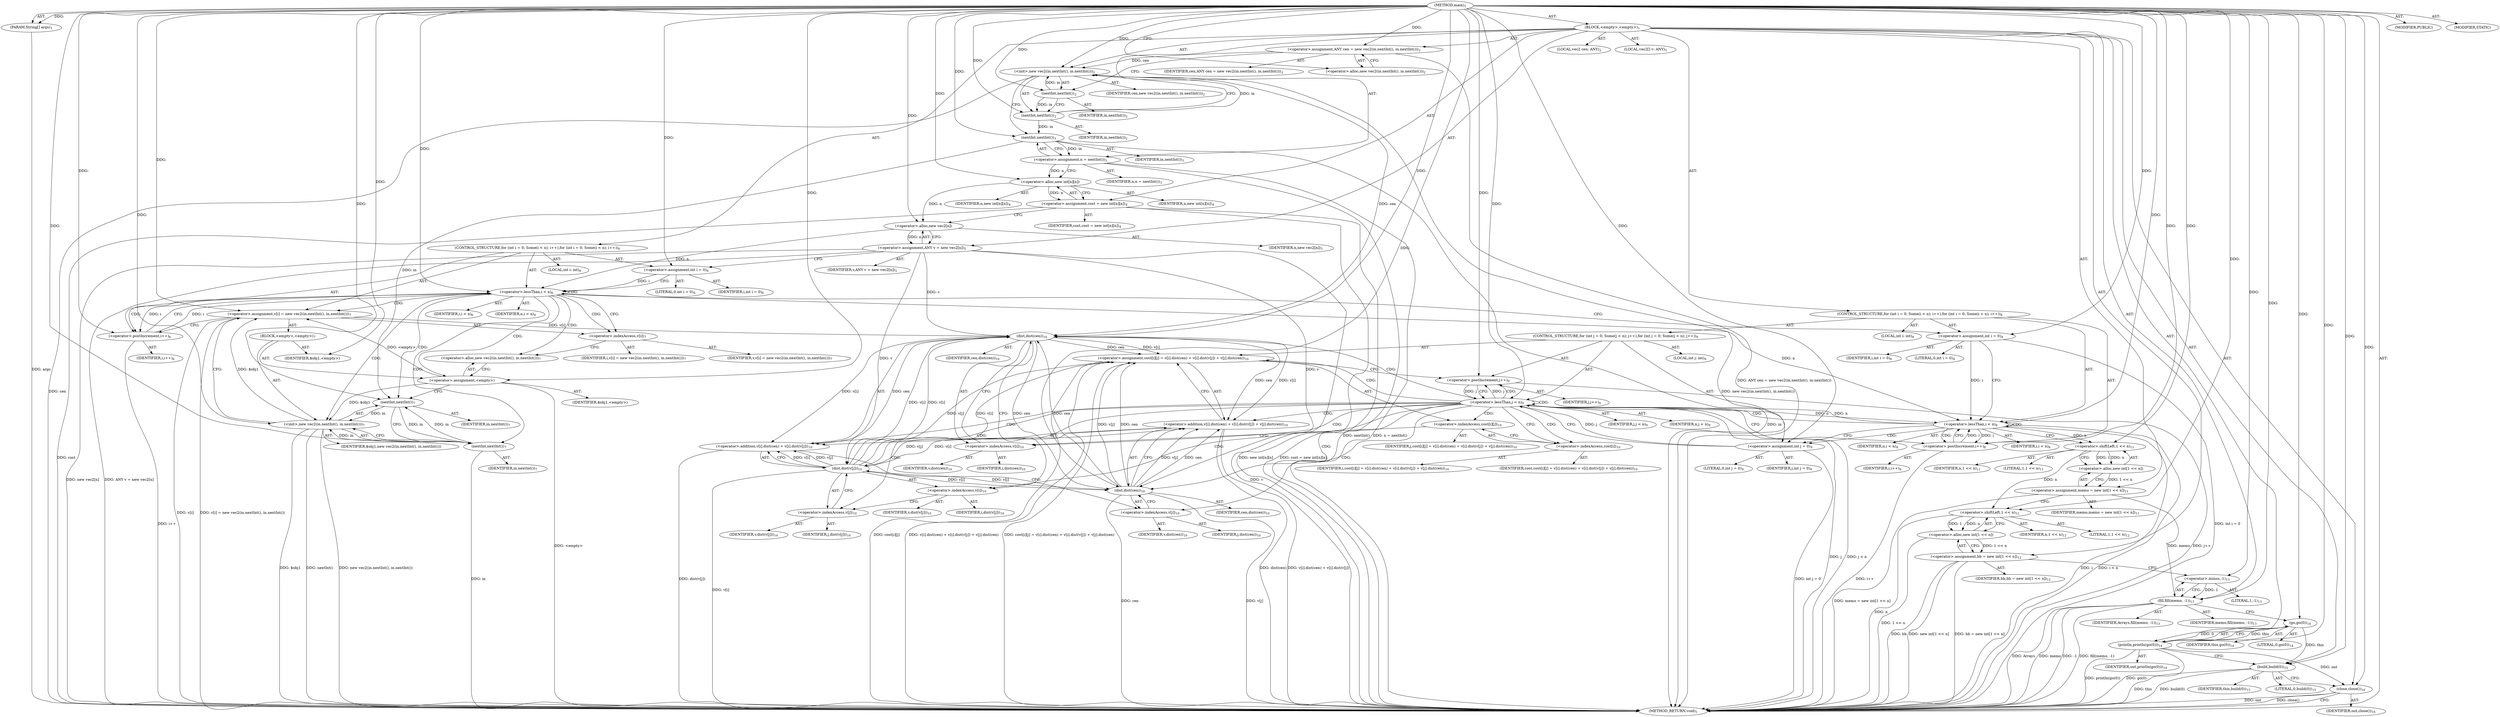 digraph "main" {  
"19" [label = <(METHOD,main)<SUB>1</SUB>> ]
"20" [label = <(PARAM,String[] args)<SUB>1</SUB>> ]
"21" [label = <(BLOCK,&lt;empty&gt;,&lt;empty&gt;)<SUB>1</SUB>> ]
"4" [label = <(LOCAL,vec2 cen: ANY)<SUB>2</SUB>> ]
"22" [label = <(&lt;operator&gt;.assignment,ANY cen = new vec2(in.nextInt(), in.nextInt()))<SUB>2</SUB>> ]
"23" [label = <(IDENTIFIER,cen,ANY cen = new vec2(in.nextInt(), in.nextInt()))<SUB>2</SUB>> ]
"24" [label = <(&lt;operator&gt;.alloc,new vec2(in.nextInt(), in.nextInt()))<SUB>2</SUB>> ]
"25" [label = <(&lt;init&gt;,new vec2(in.nextInt(), in.nextInt()))<SUB>2</SUB>> ]
"3" [label = <(IDENTIFIER,cen,new vec2(in.nextInt(), in.nextInt()))<SUB>2</SUB>> ]
"26" [label = <(nextInt,nextInt())<SUB>2</SUB>> ]
"27" [label = <(IDENTIFIER,in,nextInt())<SUB>2</SUB>> ]
"28" [label = <(nextInt,nextInt())<SUB>2</SUB>> ]
"29" [label = <(IDENTIFIER,in,nextInt())<SUB>2</SUB>> ]
"30" [label = <(&lt;operator&gt;.assignment,n = nextInt())<SUB>3</SUB>> ]
"31" [label = <(IDENTIFIER,n,n = nextInt())<SUB>3</SUB>> ]
"32" [label = <(nextInt,nextInt())<SUB>3</SUB>> ]
"33" [label = <(IDENTIFIER,in,nextInt())<SUB>3</SUB>> ]
"34" [label = <(&lt;operator&gt;.assignment,cost = new int[n][n])<SUB>4</SUB>> ]
"35" [label = <(IDENTIFIER,cost,cost = new int[n][n])<SUB>4</SUB>> ]
"36" [label = <(&lt;operator&gt;.alloc,new int[n][n])> ]
"37" [label = <(IDENTIFIER,n,new int[n][n])<SUB>4</SUB>> ]
"38" [label = <(IDENTIFIER,n,new int[n][n])<SUB>4</SUB>> ]
"39" [label = <(LOCAL,vec2[] v: ANY)<SUB>5</SUB>> ]
"40" [label = <(&lt;operator&gt;.assignment,ANY v = new vec2[n])<SUB>5</SUB>> ]
"41" [label = <(IDENTIFIER,v,ANY v = new vec2[n])<SUB>5</SUB>> ]
"42" [label = <(&lt;operator&gt;.alloc,new vec2[n])> ]
"43" [label = <(IDENTIFIER,n,new vec2[n])<SUB>5</SUB>> ]
"44" [label = <(CONTROL_STRUCTURE,for (int i = 0; Some(i &lt; n); i++),for (int i = 0; Some(i &lt; n); i++))<SUB>6</SUB>> ]
"45" [label = <(LOCAL,int i: int)<SUB>6</SUB>> ]
"46" [label = <(&lt;operator&gt;.assignment,int i = 0)<SUB>6</SUB>> ]
"47" [label = <(IDENTIFIER,i,int i = 0)<SUB>6</SUB>> ]
"48" [label = <(LITERAL,0,int i = 0)<SUB>6</SUB>> ]
"49" [label = <(&lt;operator&gt;.lessThan,i &lt; n)<SUB>6</SUB>> ]
"50" [label = <(IDENTIFIER,i,i &lt; n)<SUB>6</SUB>> ]
"51" [label = <(IDENTIFIER,n,i &lt; n)<SUB>6</SUB>> ]
"52" [label = <(&lt;operator&gt;.postIncrement,i++)<SUB>6</SUB>> ]
"53" [label = <(IDENTIFIER,i,i++)<SUB>6</SUB>> ]
"54" [label = <(&lt;operator&gt;.assignment,v[i] = new vec2(in.nextInt(), in.nextInt()))<SUB>7</SUB>> ]
"55" [label = <(&lt;operator&gt;.indexAccess,v[i])<SUB>7</SUB>> ]
"56" [label = <(IDENTIFIER,v,v[i] = new vec2(in.nextInt(), in.nextInt()))<SUB>7</SUB>> ]
"57" [label = <(IDENTIFIER,i,v[i] = new vec2(in.nextInt(), in.nextInt()))<SUB>7</SUB>> ]
"58" [label = <(BLOCK,&lt;empty&gt;,&lt;empty&gt;)<SUB>7</SUB>> ]
"59" [label = <(&lt;operator&gt;.assignment,&lt;empty&gt;)> ]
"60" [label = <(IDENTIFIER,$obj1,&lt;empty&gt;)> ]
"61" [label = <(&lt;operator&gt;.alloc,new vec2(in.nextInt(), in.nextInt()))<SUB>7</SUB>> ]
"62" [label = <(&lt;init&gt;,new vec2(in.nextInt(), in.nextInt()))<SUB>7</SUB>> ]
"63" [label = <(IDENTIFIER,$obj1,new vec2(in.nextInt(), in.nextInt()))> ]
"64" [label = <(nextInt,nextInt())<SUB>7</SUB>> ]
"65" [label = <(IDENTIFIER,in,nextInt())<SUB>7</SUB>> ]
"66" [label = <(nextInt,nextInt())<SUB>7</SUB>> ]
"67" [label = <(IDENTIFIER,in,nextInt())<SUB>7</SUB>> ]
"68" [label = <(IDENTIFIER,$obj1,&lt;empty&gt;)> ]
"69" [label = <(CONTROL_STRUCTURE,for (int i = 0; Some(i &lt; n); i++),for (int i = 0; Some(i &lt; n); i++))<SUB>8</SUB>> ]
"70" [label = <(LOCAL,int i: int)<SUB>8</SUB>> ]
"71" [label = <(&lt;operator&gt;.assignment,int i = 0)<SUB>8</SUB>> ]
"72" [label = <(IDENTIFIER,i,int i = 0)<SUB>8</SUB>> ]
"73" [label = <(LITERAL,0,int i = 0)<SUB>8</SUB>> ]
"74" [label = <(&lt;operator&gt;.lessThan,i &lt; n)<SUB>8</SUB>> ]
"75" [label = <(IDENTIFIER,i,i &lt; n)<SUB>8</SUB>> ]
"76" [label = <(IDENTIFIER,n,i &lt; n)<SUB>8</SUB>> ]
"77" [label = <(&lt;operator&gt;.postIncrement,i++)<SUB>8</SUB>> ]
"78" [label = <(IDENTIFIER,i,i++)<SUB>8</SUB>> ]
"79" [label = <(CONTROL_STRUCTURE,for (int j = 0; Some(j &lt; n); j++),for (int j = 0; Some(j &lt; n); j++))<SUB>9</SUB>> ]
"80" [label = <(LOCAL,int j: int)<SUB>9</SUB>> ]
"81" [label = <(&lt;operator&gt;.assignment,int j = 0)<SUB>9</SUB>> ]
"82" [label = <(IDENTIFIER,j,int j = 0)<SUB>9</SUB>> ]
"83" [label = <(LITERAL,0,int j = 0)<SUB>9</SUB>> ]
"84" [label = <(&lt;operator&gt;.lessThan,j &lt; n)<SUB>9</SUB>> ]
"85" [label = <(IDENTIFIER,j,j &lt; n)<SUB>9</SUB>> ]
"86" [label = <(IDENTIFIER,n,j &lt; n)<SUB>9</SUB>> ]
"87" [label = <(&lt;operator&gt;.postIncrement,j++)<SUB>9</SUB>> ]
"88" [label = <(IDENTIFIER,j,j++)<SUB>9</SUB>> ]
"89" [label = <(&lt;operator&gt;.assignment,cost[i][j] = v[i].dist(cen) + v[i].dist(v[j]) + v[j].dist(cen))<SUB>10</SUB>> ]
"90" [label = <(&lt;operator&gt;.indexAccess,cost[i][j])<SUB>10</SUB>> ]
"91" [label = <(&lt;operator&gt;.indexAccess,cost[i])<SUB>10</SUB>> ]
"92" [label = <(IDENTIFIER,cost,cost[i][j] = v[i].dist(cen) + v[i].dist(v[j]) + v[j].dist(cen))<SUB>10</SUB>> ]
"93" [label = <(IDENTIFIER,i,cost[i][j] = v[i].dist(cen) + v[i].dist(v[j]) + v[j].dist(cen))<SUB>10</SUB>> ]
"94" [label = <(IDENTIFIER,j,cost[i][j] = v[i].dist(cen) + v[i].dist(v[j]) + v[j].dist(cen))<SUB>10</SUB>> ]
"95" [label = <(&lt;operator&gt;.addition,v[i].dist(cen) + v[i].dist(v[j]) + v[j].dist(cen))<SUB>10</SUB>> ]
"96" [label = <(&lt;operator&gt;.addition,v[i].dist(cen) + v[i].dist(v[j]))<SUB>10</SUB>> ]
"97" [label = <(dist,dist(cen))<SUB>10</SUB>> ]
"98" [label = <(&lt;operator&gt;.indexAccess,v[i])<SUB>10</SUB>> ]
"99" [label = <(IDENTIFIER,v,dist(cen))<SUB>10</SUB>> ]
"100" [label = <(IDENTIFIER,i,dist(cen))<SUB>10</SUB>> ]
"101" [label = <(IDENTIFIER,cen,dist(cen))<SUB>10</SUB>> ]
"102" [label = <(dist,dist(v[j]))<SUB>10</SUB>> ]
"103" [label = <(&lt;operator&gt;.indexAccess,v[i])<SUB>10</SUB>> ]
"104" [label = <(IDENTIFIER,v,dist(v[j]))<SUB>10</SUB>> ]
"105" [label = <(IDENTIFIER,i,dist(v[j]))<SUB>10</SUB>> ]
"106" [label = <(&lt;operator&gt;.indexAccess,v[j])<SUB>10</SUB>> ]
"107" [label = <(IDENTIFIER,v,dist(v[j]))<SUB>10</SUB>> ]
"108" [label = <(IDENTIFIER,j,dist(v[j]))<SUB>10</SUB>> ]
"109" [label = <(dist,dist(cen))<SUB>10</SUB>> ]
"110" [label = <(&lt;operator&gt;.indexAccess,v[j])<SUB>10</SUB>> ]
"111" [label = <(IDENTIFIER,v,dist(cen))<SUB>10</SUB>> ]
"112" [label = <(IDENTIFIER,j,dist(cen))<SUB>10</SUB>> ]
"113" [label = <(IDENTIFIER,cen,dist(cen))<SUB>10</SUB>> ]
"114" [label = <(&lt;operator&gt;.assignment,memo = new int[1 &lt;&lt; n])<SUB>11</SUB>> ]
"115" [label = <(IDENTIFIER,memo,memo = new int[1 &lt;&lt; n])<SUB>11</SUB>> ]
"116" [label = <(&lt;operator&gt;.alloc,new int[1 &lt;&lt; n])> ]
"117" [label = <(&lt;operator&gt;.shiftLeft,1 &lt;&lt; n)<SUB>11</SUB>> ]
"118" [label = <(LITERAL,1,1 &lt;&lt; n)<SUB>11</SUB>> ]
"119" [label = <(IDENTIFIER,n,1 &lt;&lt; n)<SUB>11</SUB>> ]
"120" [label = <(&lt;operator&gt;.assignment,bb = new int[1 &lt;&lt; n])<SUB>12</SUB>> ]
"121" [label = <(IDENTIFIER,bb,bb = new int[1 &lt;&lt; n])<SUB>12</SUB>> ]
"122" [label = <(&lt;operator&gt;.alloc,new int[1 &lt;&lt; n])> ]
"123" [label = <(&lt;operator&gt;.shiftLeft,1 &lt;&lt; n)<SUB>12</SUB>> ]
"124" [label = <(LITERAL,1,1 &lt;&lt; n)<SUB>12</SUB>> ]
"125" [label = <(IDENTIFIER,n,1 &lt;&lt; n)<SUB>12</SUB>> ]
"126" [label = <(fill,fill(memo, -1))<SUB>13</SUB>> ]
"127" [label = <(IDENTIFIER,Arrays,fill(memo, -1))<SUB>13</SUB>> ]
"128" [label = <(IDENTIFIER,memo,fill(memo, -1))<SUB>13</SUB>> ]
"129" [label = <(&lt;operator&gt;.minus,-1)<SUB>13</SUB>> ]
"130" [label = <(LITERAL,1,-1)<SUB>13</SUB>> ]
"131" [label = <(println,println(go(0)))<SUB>14</SUB>> ]
"132" [label = <(IDENTIFIER,out,println(go(0)))<SUB>14</SUB>> ]
"133" [label = <(go,go(0))<SUB>14</SUB>> ]
"134" [label = <(IDENTIFIER,this,go(0))<SUB>14</SUB>> ]
"135" [label = <(LITERAL,0,go(0))<SUB>14</SUB>> ]
"136" [label = <(build,build(0))<SUB>15</SUB>> ]
"137" [label = <(IDENTIFIER,this,build(0))<SUB>15</SUB>> ]
"138" [label = <(LITERAL,0,build(0))<SUB>15</SUB>> ]
"139" [label = <(close,close())<SUB>16</SUB>> ]
"140" [label = <(IDENTIFIER,out,close())<SUB>16</SUB>> ]
"141" [label = <(MODIFIER,PUBLIC)> ]
"142" [label = <(MODIFIER,STATIC)> ]
"143" [label = <(METHOD_RETURN,void)<SUB>1</SUB>> ]
  "19" -> "20"  [ label = "AST: "] 
  "19" -> "21"  [ label = "AST: "] 
  "19" -> "141"  [ label = "AST: "] 
  "19" -> "142"  [ label = "AST: "] 
  "19" -> "143"  [ label = "AST: "] 
  "21" -> "4"  [ label = "AST: "] 
  "21" -> "22"  [ label = "AST: "] 
  "21" -> "25"  [ label = "AST: "] 
  "21" -> "30"  [ label = "AST: "] 
  "21" -> "34"  [ label = "AST: "] 
  "21" -> "39"  [ label = "AST: "] 
  "21" -> "40"  [ label = "AST: "] 
  "21" -> "44"  [ label = "AST: "] 
  "21" -> "69"  [ label = "AST: "] 
  "21" -> "114"  [ label = "AST: "] 
  "21" -> "120"  [ label = "AST: "] 
  "21" -> "126"  [ label = "AST: "] 
  "21" -> "131"  [ label = "AST: "] 
  "21" -> "136"  [ label = "AST: "] 
  "21" -> "139"  [ label = "AST: "] 
  "22" -> "23"  [ label = "AST: "] 
  "22" -> "24"  [ label = "AST: "] 
  "25" -> "3"  [ label = "AST: "] 
  "25" -> "26"  [ label = "AST: "] 
  "25" -> "28"  [ label = "AST: "] 
  "26" -> "27"  [ label = "AST: "] 
  "28" -> "29"  [ label = "AST: "] 
  "30" -> "31"  [ label = "AST: "] 
  "30" -> "32"  [ label = "AST: "] 
  "32" -> "33"  [ label = "AST: "] 
  "34" -> "35"  [ label = "AST: "] 
  "34" -> "36"  [ label = "AST: "] 
  "36" -> "37"  [ label = "AST: "] 
  "36" -> "38"  [ label = "AST: "] 
  "40" -> "41"  [ label = "AST: "] 
  "40" -> "42"  [ label = "AST: "] 
  "42" -> "43"  [ label = "AST: "] 
  "44" -> "45"  [ label = "AST: "] 
  "44" -> "46"  [ label = "AST: "] 
  "44" -> "49"  [ label = "AST: "] 
  "44" -> "52"  [ label = "AST: "] 
  "44" -> "54"  [ label = "AST: "] 
  "46" -> "47"  [ label = "AST: "] 
  "46" -> "48"  [ label = "AST: "] 
  "49" -> "50"  [ label = "AST: "] 
  "49" -> "51"  [ label = "AST: "] 
  "52" -> "53"  [ label = "AST: "] 
  "54" -> "55"  [ label = "AST: "] 
  "54" -> "58"  [ label = "AST: "] 
  "55" -> "56"  [ label = "AST: "] 
  "55" -> "57"  [ label = "AST: "] 
  "58" -> "59"  [ label = "AST: "] 
  "58" -> "62"  [ label = "AST: "] 
  "58" -> "68"  [ label = "AST: "] 
  "59" -> "60"  [ label = "AST: "] 
  "59" -> "61"  [ label = "AST: "] 
  "62" -> "63"  [ label = "AST: "] 
  "62" -> "64"  [ label = "AST: "] 
  "62" -> "66"  [ label = "AST: "] 
  "64" -> "65"  [ label = "AST: "] 
  "66" -> "67"  [ label = "AST: "] 
  "69" -> "70"  [ label = "AST: "] 
  "69" -> "71"  [ label = "AST: "] 
  "69" -> "74"  [ label = "AST: "] 
  "69" -> "77"  [ label = "AST: "] 
  "69" -> "79"  [ label = "AST: "] 
  "71" -> "72"  [ label = "AST: "] 
  "71" -> "73"  [ label = "AST: "] 
  "74" -> "75"  [ label = "AST: "] 
  "74" -> "76"  [ label = "AST: "] 
  "77" -> "78"  [ label = "AST: "] 
  "79" -> "80"  [ label = "AST: "] 
  "79" -> "81"  [ label = "AST: "] 
  "79" -> "84"  [ label = "AST: "] 
  "79" -> "87"  [ label = "AST: "] 
  "79" -> "89"  [ label = "AST: "] 
  "81" -> "82"  [ label = "AST: "] 
  "81" -> "83"  [ label = "AST: "] 
  "84" -> "85"  [ label = "AST: "] 
  "84" -> "86"  [ label = "AST: "] 
  "87" -> "88"  [ label = "AST: "] 
  "89" -> "90"  [ label = "AST: "] 
  "89" -> "95"  [ label = "AST: "] 
  "90" -> "91"  [ label = "AST: "] 
  "90" -> "94"  [ label = "AST: "] 
  "91" -> "92"  [ label = "AST: "] 
  "91" -> "93"  [ label = "AST: "] 
  "95" -> "96"  [ label = "AST: "] 
  "95" -> "109"  [ label = "AST: "] 
  "96" -> "97"  [ label = "AST: "] 
  "96" -> "102"  [ label = "AST: "] 
  "97" -> "98"  [ label = "AST: "] 
  "97" -> "101"  [ label = "AST: "] 
  "98" -> "99"  [ label = "AST: "] 
  "98" -> "100"  [ label = "AST: "] 
  "102" -> "103"  [ label = "AST: "] 
  "102" -> "106"  [ label = "AST: "] 
  "103" -> "104"  [ label = "AST: "] 
  "103" -> "105"  [ label = "AST: "] 
  "106" -> "107"  [ label = "AST: "] 
  "106" -> "108"  [ label = "AST: "] 
  "109" -> "110"  [ label = "AST: "] 
  "109" -> "113"  [ label = "AST: "] 
  "110" -> "111"  [ label = "AST: "] 
  "110" -> "112"  [ label = "AST: "] 
  "114" -> "115"  [ label = "AST: "] 
  "114" -> "116"  [ label = "AST: "] 
  "116" -> "117"  [ label = "AST: "] 
  "117" -> "118"  [ label = "AST: "] 
  "117" -> "119"  [ label = "AST: "] 
  "120" -> "121"  [ label = "AST: "] 
  "120" -> "122"  [ label = "AST: "] 
  "122" -> "123"  [ label = "AST: "] 
  "123" -> "124"  [ label = "AST: "] 
  "123" -> "125"  [ label = "AST: "] 
  "126" -> "127"  [ label = "AST: "] 
  "126" -> "128"  [ label = "AST: "] 
  "126" -> "129"  [ label = "AST: "] 
  "129" -> "130"  [ label = "AST: "] 
  "131" -> "132"  [ label = "AST: "] 
  "131" -> "133"  [ label = "AST: "] 
  "133" -> "134"  [ label = "AST: "] 
  "133" -> "135"  [ label = "AST: "] 
  "136" -> "137"  [ label = "AST: "] 
  "136" -> "138"  [ label = "AST: "] 
  "139" -> "140"  [ label = "AST: "] 
  "22" -> "26"  [ label = "CFG: "] 
  "25" -> "32"  [ label = "CFG: "] 
  "30" -> "36"  [ label = "CFG: "] 
  "34" -> "42"  [ label = "CFG: "] 
  "40" -> "46"  [ label = "CFG: "] 
  "114" -> "123"  [ label = "CFG: "] 
  "120" -> "129"  [ label = "CFG: "] 
  "126" -> "133"  [ label = "CFG: "] 
  "131" -> "136"  [ label = "CFG: "] 
  "136" -> "139"  [ label = "CFG: "] 
  "139" -> "143"  [ label = "CFG: "] 
  "24" -> "22"  [ label = "CFG: "] 
  "26" -> "28"  [ label = "CFG: "] 
  "28" -> "25"  [ label = "CFG: "] 
  "32" -> "30"  [ label = "CFG: "] 
  "36" -> "34"  [ label = "CFG: "] 
  "42" -> "40"  [ label = "CFG: "] 
  "46" -> "49"  [ label = "CFG: "] 
  "49" -> "55"  [ label = "CFG: "] 
  "49" -> "71"  [ label = "CFG: "] 
  "52" -> "49"  [ label = "CFG: "] 
  "54" -> "52"  [ label = "CFG: "] 
  "71" -> "74"  [ label = "CFG: "] 
  "74" -> "81"  [ label = "CFG: "] 
  "74" -> "117"  [ label = "CFG: "] 
  "77" -> "74"  [ label = "CFG: "] 
  "116" -> "114"  [ label = "CFG: "] 
  "122" -> "120"  [ label = "CFG: "] 
  "129" -> "126"  [ label = "CFG: "] 
  "133" -> "131"  [ label = "CFG: "] 
  "55" -> "61"  [ label = "CFG: "] 
  "81" -> "84"  [ label = "CFG: "] 
  "84" -> "91"  [ label = "CFG: "] 
  "84" -> "77"  [ label = "CFG: "] 
  "87" -> "84"  [ label = "CFG: "] 
  "89" -> "87"  [ label = "CFG: "] 
  "117" -> "116"  [ label = "CFG: "] 
  "123" -> "122"  [ label = "CFG: "] 
  "59" -> "64"  [ label = "CFG: "] 
  "62" -> "54"  [ label = "CFG: "] 
  "90" -> "98"  [ label = "CFG: "] 
  "95" -> "89"  [ label = "CFG: "] 
  "61" -> "59"  [ label = "CFG: "] 
  "64" -> "66"  [ label = "CFG: "] 
  "66" -> "62"  [ label = "CFG: "] 
  "91" -> "90"  [ label = "CFG: "] 
  "96" -> "110"  [ label = "CFG: "] 
  "109" -> "95"  [ label = "CFG: "] 
  "97" -> "103"  [ label = "CFG: "] 
  "102" -> "96"  [ label = "CFG: "] 
  "110" -> "109"  [ label = "CFG: "] 
  "98" -> "97"  [ label = "CFG: "] 
  "103" -> "106"  [ label = "CFG: "] 
  "106" -> "102"  [ label = "CFG: "] 
  "19" -> "24"  [ label = "CFG: "] 
  "20" -> "143"  [ label = "DDG: args"] 
  "22" -> "143"  [ label = "DDG: ANY cen = new vec2(in.nextInt(), in.nextInt())"] 
  "25" -> "143"  [ label = "DDG: cen"] 
  "25" -> "143"  [ label = "DDG: new vec2(in.nextInt(), in.nextInt())"] 
  "32" -> "143"  [ label = "DDG: in"] 
  "30" -> "143"  [ label = "DDG: nextInt()"] 
  "30" -> "143"  [ label = "DDG: n = nextInt()"] 
  "34" -> "143"  [ label = "DDG: cost"] 
  "34" -> "143"  [ label = "DDG: new int[n][n]"] 
  "34" -> "143"  [ label = "DDG: cost = new int[n][n]"] 
  "40" -> "143"  [ label = "DDG: v"] 
  "40" -> "143"  [ label = "DDG: new vec2[n]"] 
  "40" -> "143"  [ label = "DDG: ANY v = new vec2[n]"] 
  "71" -> "143"  [ label = "DDG: int i = 0"] 
  "74" -> "143"  [ label = "DDG: i"] 
  "74" -> "143"  [ label = "DDG: i &lt; n"] 
  "114" -> "143"  [ label = "DDG: memo = new int[1 &lt;&lt; n]"] 
  "123" -> "143"  [ label = "DDG: n"] 
  "122" -> "143"  [ label = "DDG: 1 &lt;&lt; n"] 
  "120" -> "143"  [ label = "DDG: new int[1 &lt;&lt; n]"] 
  "120" -> "143"  [ label = "DDG: bb = new int[1 &lt;&lt; n]"] 
  "126" -> "143"  [ label = "DDG: memo"] 
  "126" -> "143"  [ label = "DDG: -1"] 
  "126" -> "143"  [ label = "DDG: fill(memo, -1)"] 
  "131" -> "143"  [ label = "DDG: go(0)"] 
  "131" -> "143"  [ label = "DDG: println(go(0))"] 
  "136" -> "143"  [ label = "DDG: this"] 
  "136" -> "143"  [ label = "DDG: build(0)"] 
  "139" -> "143"  [ label = "DDG: out"] 
  "139" -> "143"  [ label = "DDG: close()"] 
  "81" -> "143"  [ label = "DDG: int j = 0"] 
  "84" -> "143"  [ label = "DDG: j"] 
  "84" -> "143"  [ label = "DDG: j &lt; n"] 
  "77" -> "143"  [ label = "DDG: i++"] 
  "89" -> "143"  [ label = "DDG: cost[i][j]"] 
  "102" -> "143"  [ label = "DDG: v[i]"] 
  "96" -> "143"  [ label = "DDG: dist(v[j])"] 
  "95" -> "143"  [ label = "DDG: v[i].dist(cen) + v[i].dist(v[j])"] 
  "109" -> "143"  [ label = "DDG: v[j]"] 
  "109" -> "143"  [ label = "DDG: cen"] 
  "95" -> "143"  [ label = "DDG: dist(cen)"] 
  "89" -> "143"  [ label = "DDG: v[i].dist(cen) + v[i].dist(v[j]) + v[j].dist(cen)"] 
  "89" -> "143"  [ label = "DDG: cost[i][j] = v[i].dist(cen) + v[i].dist(v[j]) + v[j].dist(cen)"] 
  "87" -> "143"  [ label = "DDG: j++"] 
  "54" -> "143"  [ label = "DDG: v[i]"] 
  "59" -> "143"  [ label = "DDG: &lt;empty&gt;"] 
  "62" -> "143"  [ label = "DDG: $obj1"] 
  "62" -> "143"  [ label = "DDG: nextInt()"] 
  "66" -> "143"  [ label = "DDG: in"] 
  "62" -> "143"  [ label = "DDG: new vec2(in.nextInt(), in.nextInt())"] 
  "54" -> "143"  [ label = "DDG: v[i] = new vec2(in.nextInt(), in.nextInt())"] 
  "52" -> "143"  [ label = "DDG: i++"] 
  "126" -> "143"  [ label = "DDG: Arrays"] 
  "120" -> "143"  [ label = "DDG: bb"] 
  "19" -> "20"  [ label = "DDG: "] 
  "19" -> "22"  [ label = "DDG: "] 
  "32" -> "30"  [ label = "DDG: in"] 
  "36" -> "34"  [ label = "DDG: n"] 
  "42" -> "40"  [ label = "DDG: n"] 
  "116" -> "114"  [ label = "DDG: 1 &lt;&lt; n"] 
  "122" -> "120"  [ label = "DDG: 1 &lt;&lt; n"] 
  "22" -> "25"  [ label = "DDG: cen"] 
  "19" -> "25"  [ label = "DDG: "] 
  "26" -> "25"  [ label = "DDG: in"] 
  "28" -> "25"  [ label = "DDG: in"] 
  "19" -> "46"  [ label = "DDG: "] 
  "59" -> "54"  [ label = "DDG: &lt;empty&gt;"] 
  "62" -> "54"  [ label = "DDG: $obj1"] 
  "19" -> "54"  [ label = "DDG: "] 
  "19" -> "71"  [ label = "DDG: "] 
  "19" -> "126"  [ label = "DDG: "] 
  "114" -> "126"  [ label = "DDG: memo"] 
  "129" -> "126"  [ label = "DDG: 1"] 
  "19" -> "131"  [ label = "DDG: "] 
  "133" -> "131"  [ label = "DDG: this"] 
  "133" -> "131"  [ label = "DDG: 0"] 
  "133" -> "136"  [ label = "DDG: this"] 
  "19" -> "136"  [ label = "DDG: "] 
  "131" -> "139"  [ label = "DDG: out"] 
  "19" -> "139"  [ label = "DDG: "] 
  "19" -> "26"  [ label = "DDG: "] 
  "26" -> "28"  [ label = "DDG: in"] 
  "19" -> "28"  [ label = "DDG: "] 
  "28" -> "32"  [ label = "DDG: in"] 
  "19" -> "32"  [ label = "DDG: "] 
  "30" -> "36"  [ label = "DDG: n"] 
  "19" -> "36"  [ label = "DDG: "] 
  "36" -> "42"  [ label = "DDG: n"] 
  "19" -> "42"  [ label = "DDG: "] 
  "46" -> "49"  [ label = "DDG: i"] 
  "52" -> "49"  [ label = "DDG: i"] 
  "19" -> "49"  [ label = "DDG: "] 
  "42" -> "49"  [ label = "DDG: n"] 
  "49" -> "52"  [ label = "DDG: i"] 
  "19" -> "52"  [ label = "DDG: "] 
  "71" -> "74"  [ label = "DDG: i"] 
  "77" -> "74"  [ label = "DDG: i"] 
  "19" -> "74"  [ label = "DDG: "] 
  "49" -> "74"  [ label = "DDG: n"] 
  "84" -> "74"  [ label = "DDG: n"] 
  "74" -> "77"  [ label = "DDG: i"] 
  "19" -> "77"  [ label = "DDG: "] 
  "19" -> "81"  [ label = "DDG: "] 
  "97" -> "89"  [ label = "DDG: v[i]"] 
  "97" -> "89"  [ label = "DDG: cen"] 
  "102" -> "89"  [ label = "DDG: v[i]"] 
  "102" -> "89"  [ label = "DDG: v[j]"] 
  "109" -> "89"  [ label = "DDG: v[j]"] 
  "109" -> "89"  [ label = "DDG: cen"] 
  "117" -> "116"  [ label = "DDG: 1"] 
  "117" -> "116"  [ label = "DDG: n"] 
  "123" -> "122"  [ label = "DDG: 1"] 
  "123" -> "122"  [ label = "DDG: n"] 
  "19" -> "129"  [ label = "DDG: "] 
  "19" -> "133"  [ label = "DDG: "] 
  "19" -> "59"  [ label = "DDG: "] 
  "19" -> "68"  [ label = "DDG: "] 
  "81" -> "84"  [ label = "DDG: j"] 
  "87" -> "84"  [ label = "DDG: j"] 
  "19" -> "84"  [ label = "DDG: "] 
  "74" -> "84"  [ label = "DDG: n"] 
  "84" -> "87"  [ label = "DDG: j"] 
  "19" -> "87"  [ label = "DDG: "] 
  "19" -> "117"  [ label = "DDG: "] 
  "74" -> "117"  [ label = "DDG: n"] 
  "19" -> "123"  [ label = "DDG: "] 
  "117" -> "123"  [ label = "DDG: n"] 
  "59" -> "62"  [ label = "DDG: $obj1"] 
  "19" -> "62"  [ label = "DDG: "] 
  "64" -> "62"  [ label = "DDG: in"] 
  "66" -> "62"  [ label = "DDG: in"] 
  "97" -> "95"  [ label = "DDG: v[i]"] 
  "97" -> "95"  [ label = "DDG: cen"] 
  "102" -> "95"  [ label = "DDG: v[i]"] 
  "102" -> "95"  [ label = "DDG: v[j]"] 
  "109" -> "95"  [ label = "DDG: v[j]"] 
  "109" -> "95"  [ label = "DDG: cen"] 
  "32" -> "64"  [ label = "DDG: in"] 
  "66" -> "64"  [ label = "DDG: in"] 
  "19" -> "64"  [ label = "DDG: "] 
  "64" -> "66"  [ label = "DDG: in"] 
  "19" -> "66"  [ label = "DDG: "] 
  "97" -> "96"  [ label = "DDG: v[i]"] 
  "97" -> "96"  [ label = "DDG: cen"] 
  "102" -> "96"  [ label = "DDG: v[i]"] 
  "102" -> "96"  [ label = "DDG: v[j]"] 
  "40" -> "109"  [ label = "DDG: v"] 
  "102" -> "109"  [ label = "DDG: v[j]"] 
  "97" -> "109"  [ label = "DDG: cen"] 
  "19" -> "109"  [ label = "DDG: "] 
  "40" -> "97"  [ label = "DDG: v"] 
  "102" -> "97"  [ label = "DDG: v[i]"] 
  "54" -> "97"  [ label = "DDG: v[i]"] 
  "25" -> "97"  [ label = "DDG: cen"] 
  "109" -> "97"  [ label = "DDG: cen"] 
  "19" -> "97"  [ label = "DDG: "] 
  "40" -> "102"  [ label = "DDG: v"] 
  "97" -> "102"  [ label = "DDG: v[i]"] 
  "109" -> "102"  [ label = "DDG: v[j]"] 
  "49" -> "49"  [ label = "CDG: "] 
  "49" -> "64"  [ label = "CDG: "] 
  "49" -> "66"  [ label = "CDG: "] 
  "49" -> "52"  [ label = "CDG: "] 
  "49" -> "59"  [ label = "CDG: "] 
  "49" -> "54"  [ label = "CDG: "] 
  "49" -> "61"  [ label = "CDG: "] 
  "49" -> "55"  [ label = "CDG: "] 
  "49" -> "62"  [ label = "CDG: "] 
  "74" -> "77"  [ label = "CDG: "] 
  "74" -> "81"  [ label = "CDG: "] 
  "74" -> "84"  [ label = "CDG: "] 
  "74" -> "74"  [ label = "CDG: "] 
  "84" -> "96"  [ label = "CDG: "] 
  "84" -> "89"  [ label = "CDG: "] 
  "84" -> "98"  [ label = "CDG: "] 
  "84" -> "84"  [ label = "CDG: "] 
  "84" -> "102"  [ label = "CDG: "] 
  "84" -> "103"  [ label = "CDG: "] 
  "84" -> "95"  [ label = "CDG: "] 
  "84" -> "106"  [ label = "CDG: "] 
  "84" -> "87"  [ label = "CDG: "] 
  "84" -> "97"  [ label = "CDG: "] 
  "84" -> "91"  [ label = "CDG: "] 
  "84" -> "90"  [ label = "CDG: "] 
  "84" -> "110"  [ label = "CDG: "] 
  "84" -> "109"  [ label = "CDG: "] 
}
